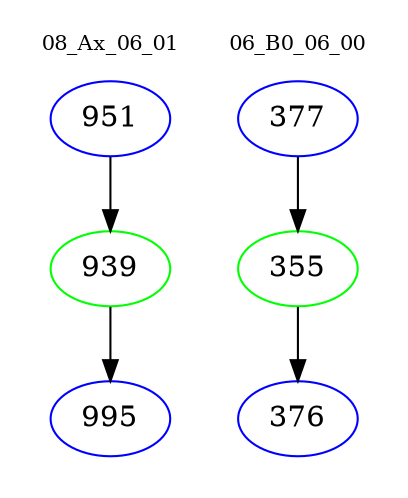digraph{
subgraph cluster_0 {
color = white
label = "08_Ax_06_01";
fontsize=10;
T0_951 [label="951", color="blue"]
T0_951 -> T0_939 [color="black"]
T0_939 [label="939", color="green"]
T0_939 -> T0_995 [color="black"]
T0_995 [label="995", color="blue"]
}
subgraph cluster_1 {
color = white
label = "06_B0_06_00";
fontsize=10;
T1_377 [label="377", color="blue"]
T1_377 -> T1_355 [color="black"]
T1_355 [label="355", color="green"]
T1_355 -> T1_376 [color="black"]
T1_376 [label="376", color="blue"]
}
}
